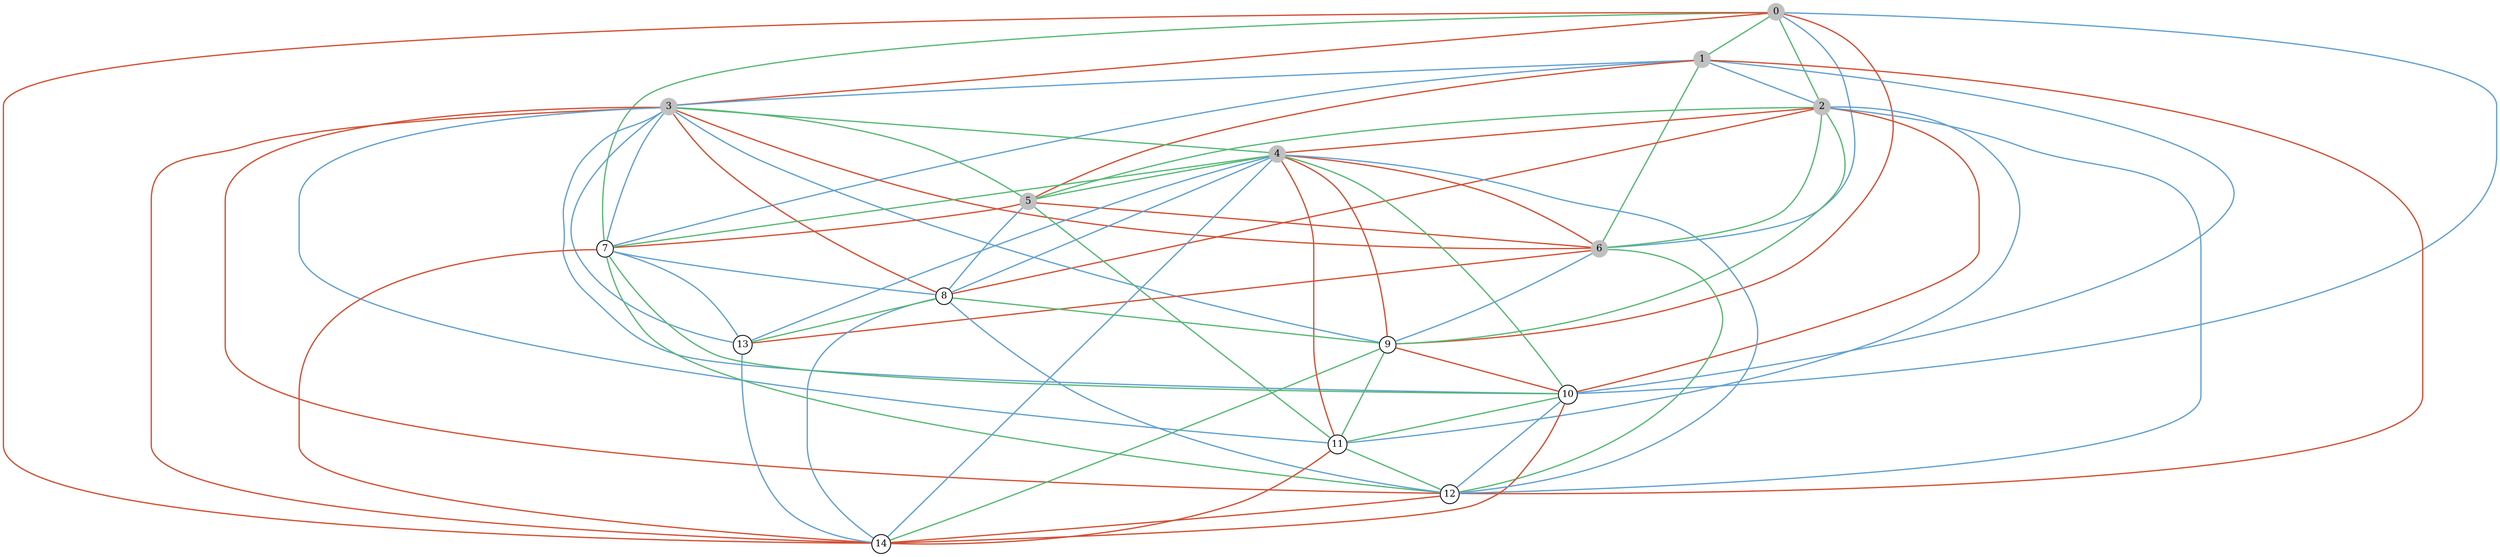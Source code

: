 graph {
node [shape=circle, height=.15, label="", margin=0.02];
splines=true;
                  sep="+25,25";
                  overlap=scalexy;
                  nodesep=0.6;
                  node [fontsize=11];
0 [label="0", style=filled, color=gray]
0 -- 1 [color="#56b874", penwidth=1.5]
0 -- 2 [color="#56b874", penwidth=1.5]
0 -- 3 [color="#d15033", penwidth=1.5]
0 -- 6 [color="#61a0d0", penwidth=1.5]
0 -- 7 [color="#56b874", penwidth=1.5]
0 -- 9 [color="#d15033", penwidth=1.5]
0 -- 10 [color="#61a0d0", penwidth=1.5]
0 -- 14 [color="#d15033", penwidth=1.5]
1 [label="1", style=filled, color=gray]
1 -- 2 [color="#61a0d0", penwidth=1.5]
1 -- 3 [color="#61a0d0", penwidth=1.5]
1 -- 5 [color="#d15033", penwidth=1.5]
1 -- 6 [color="#56b874", penwidth=1.5]
1 -- 7 [color="#61a0d0", penwidth=1.5]
1 -- 10 [color="#61a0d0", penwidth=1.5]
1 -- 12 [color="#d15033", penwidth=1.5]
2 [label="2", style=filled, color=gray]
2 -- 4 [color="#d15033", penwidth=1.5]
2 -- 5 [color="#56b874", penwidth=1.5]
2 -- 6 [color="#56b874", penwidth=1.5]
2 -- 8 [color="#d15033", penwidth=1.5]
2 -- 9 [color="#56b874", penwidth=1.5]
2 -- 10 [color="#d15033", penwidth=1.5]
2 -- 11 [color="#61a0d0", penwidth=1.5]
2 -- 12 [color="#61a0d0", penwidth=1.5]
3 [label="3", style=filled, color=gray]
3 -- 4 [color="#56b874", penwidth=1.5]
3 -- 5 [color="#56b874", penwidth=1.5]
3 -- 6 [color="#d15033", penwidth=1.5]
3 -- 7 [color="#61a0d0", penwidth=1.5]
3 -- 8 [color="#d15033", penwidth=1.5]
3 -- 9 [color="#61a0d0", penwidth=1.5]
3 -- 10 [color="#61a0d0", penwidth=1.5]
3 -- 11 [color="#61a0d0", penwidth=1.5]
3 -- 12 [color="#d15033", penwidth=1.5]
3 -- 13 [color="#61a0d0", penwidth=1.5]
3 -- 14 [color="#d15033", penwidth=1.5]
4 [label="4", style=filled, color=gray]
4 -- 5 [color="#56b874", penwidth=1.5]
4 -- 6 [color="#d15033", penwidth=1.5]
4 -- 7 [color="#56b874", penwidth=1.5]
4 -- 8 [color="#61a0d0", penwidth=1.5]
4 -- 9 [color="#d15033", penwidth=1.5]
4 -- 10 [color="#56b874", penwidth=1.5]
4 -- 11 [color="#d15033", penwidth=1.5]
4 -- 12 [color="#61a0d0", penwidth=1.5]
4 -- 13 [color="#61a0d0", penwidth=1.5]
4 -- 14 [color="#61a0d0", penwidth=1.5]
5 [label="5", style=filled, color=gray]
5 -- 6 [color="#d15033", penwidth=1.5]
5 -- 7 [color="#d15033", penwidth=1.5]
5 -- 8 [color="#61a0d0", penwidth=1.5]
5 -- 11 [color="#56b874", penwidth=1.5]
6 [label="6", style=filled, color=gray]
6 -- 9 [color="#61a0d0", penwidth=1.5]
6 -- 12 [color="#56b874", penwidth=1.5]
6 -- 13 [color="#d15033", penwidth=1.5]
7 [label="7"]
7 -- 8 [color="#61a0d0", penwidth=1.5]
7 -- 10 [color="#56b874", penwidth=1.5]
7 -- 12 [color="#56b874", penwidth=1.5]
7 -- 13 [color="#61a0d0", penwidth=1.5]
7 -- 14 [color="#d15033", penwidth=1.5]
8 [label="8"]
8 -- 9 [color="#56b874", penwidth=1.5]
8 -- 12 [color="#61a0d0", penwidth=1.5]
8 -- 13 [color="#56b874", penwidth=1.5]
8 -- 14 [color="#61a0d0", penwidth=1.5]
9 [label="9"]
9 -- 10 [color="#d15033", penwidth=1.5]
9 -- 11 [color="#56b874", penwidth=1.5]
9 -- 14 [color="#56b874", penwidth=1.5]
10 [label="10"]
10 -- 11 [color="#56b874", penwidth=1.5]
10 -- 12 [color="#61a0d0", penwidth=1.5]
10 -- 14 [color="#d15033", penwidth=1.5]
11 [label="11"]
11 -- 12 [color="#56b874", penwidth=1.5]
11 -- 14 [color="#d15033", penwidth=1.5]
12 [label="12"]
12 -- 14 [color="#d15033", penwidth=1.5]
13 [label="13"]
13 -- 14 [color="#61a0d0", penwidth=1.5]
14 [label="14"]
}